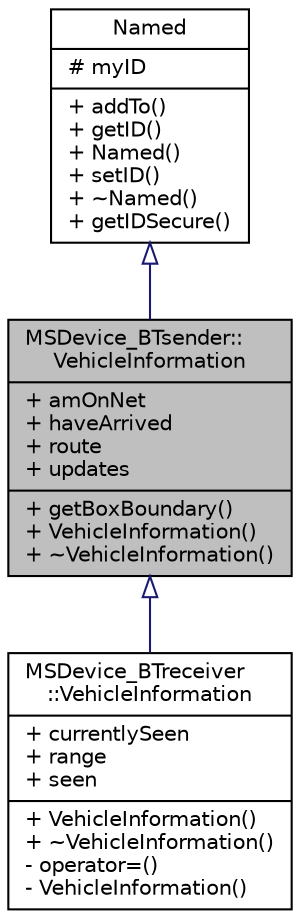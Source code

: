digraph "MSDevice_BTsender::VehicleInformation"
{
  edge [fontname="Helvetica",fontsize="10",labelfontname="Helvetica",labelfontsize="10"];
  node [fontname="Helvetica",fontsize="10",shape=record];
  Node0 [label="{MSDevice_BTsender::\lVehicleInformation\n|+ amOnNet\l+ haveArrived\l+ route\l+ updates\l|+ getBoxBoundary()\l+ VehicleInformation()\l+ ~VehicleInformation()\l}",height=0.2,width=0.4,color="black", fillcolor="grey75", style="filled", fontcolor="black"];
  Node1 -> Node0 [dir="back",color="midnightblue",fontsize="10",style="solid",arrowtail="onormal",fontname="Helvetica"];
  Node1 [label="{Named\n|# myID\l|+ addTo()\l+ getID()\l+ Named()\l+ setID()\l+ ~Named()\l+ getIDSecure()\l}",height=0.2,width=0.4,color="black", fillcolor="white", style="filled",URL="$d5/dbf/class_named.html",tooltip="Base class for objects which have an id. "];
  Node0 -> Node2 [dir="back",color="midnightblue",fontsize="10",style="solid",arrowtail="onormal",fontname="Helvetica"];
  Node2 [label="{MSDevice_BTreceiver\l::VehicleInformation\n|+ currentlySeen\l+ range\l+ seen\l|+ VehicleInformation()\l+ ~VehicleInformation()\l- operator=()\l- VehicleInformation()\l}",height=0.2,width=0.4,color="black", fillcolor="white", style="filled",URL="$d8/d29/class_m_s_device___b_treceiver_1_1_vehicle_information.html",tooltip="Stores the information of a vehicle. "];
}
